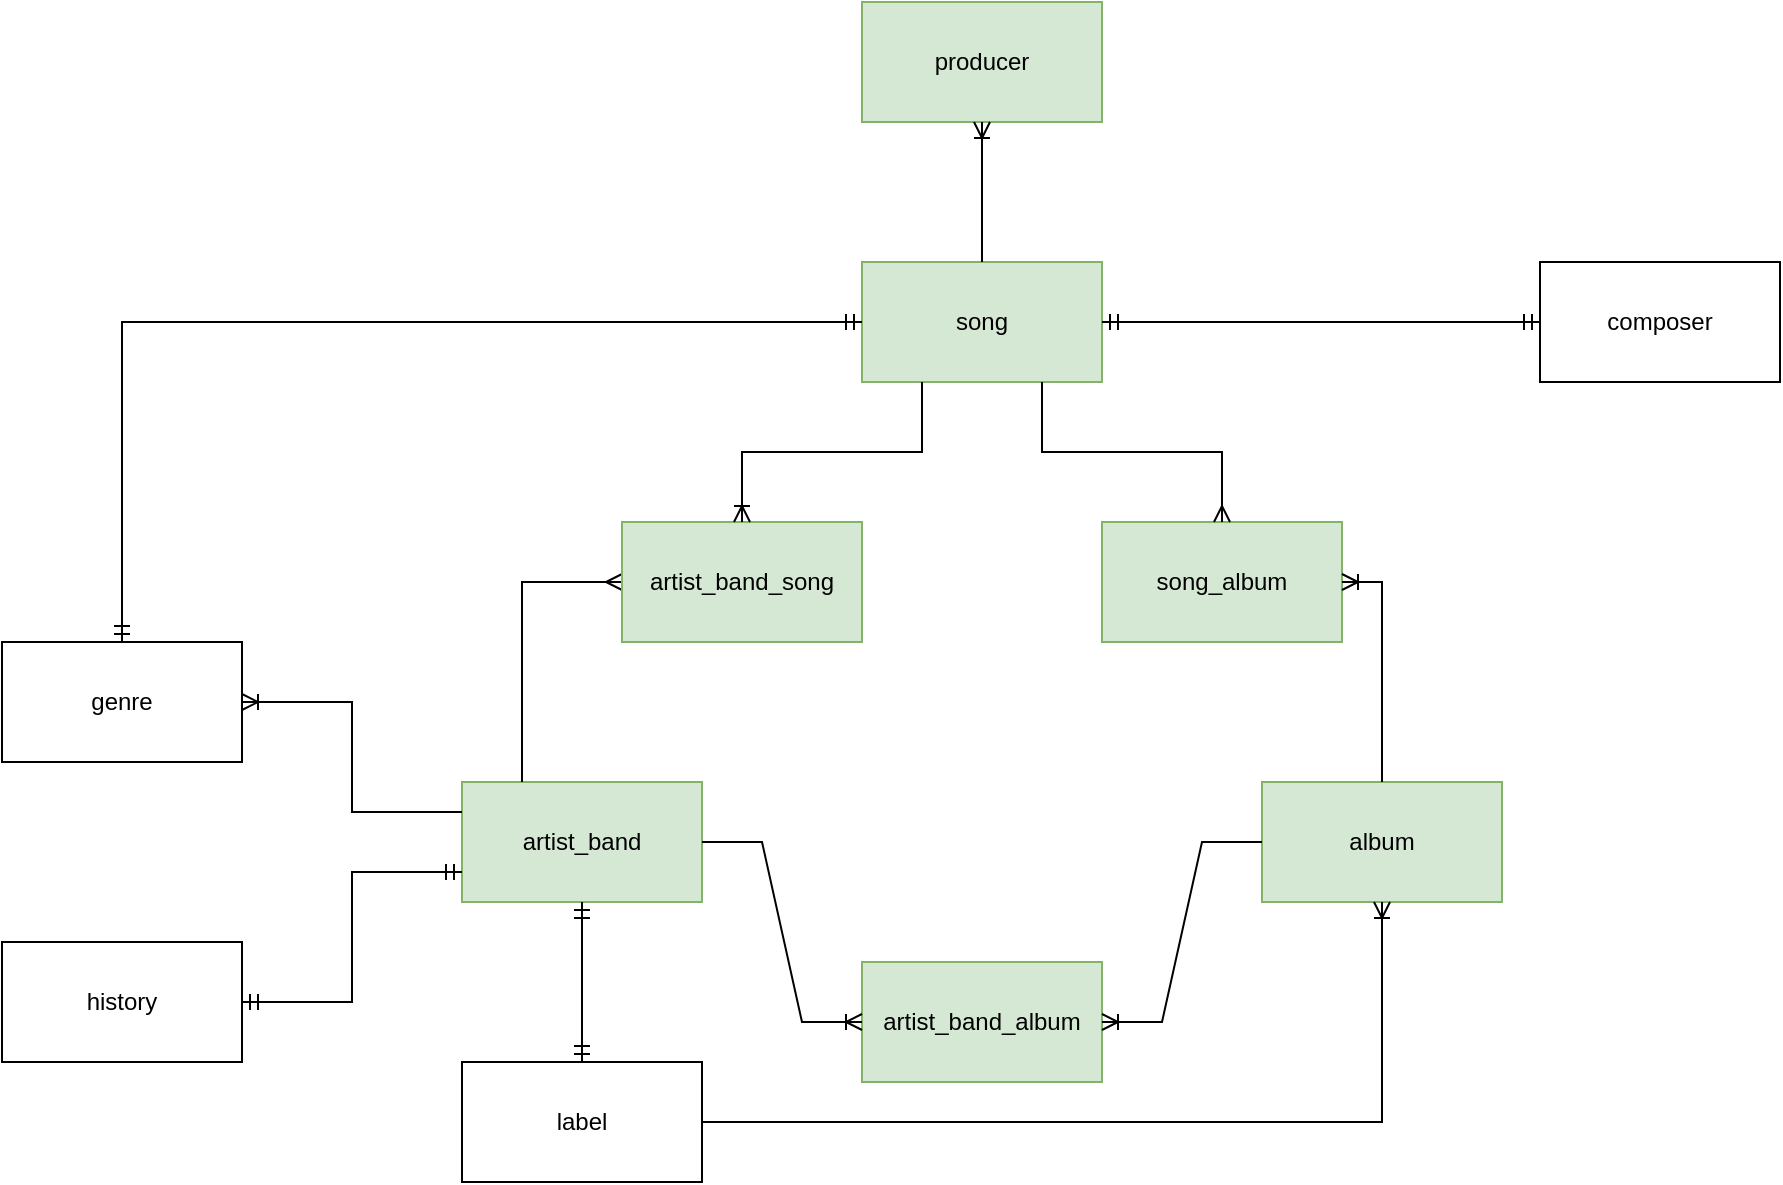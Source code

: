 <mxfile version="22.1.16" type="github">
  <diagram name="Page-1" id="CrpqMkDRIZQeaA1OXc3l">
    <mxGraphModel dx="1127" dy="1476" grid="1" gridSize="10" guides="1" tooltips="1" connect="1" arrows="1" fold="1" page="1" pageScale="1" pageWidth="1169" pageHeight="827" math="0" shadow="0">
      <root>
        <mxCell id="0" />
        <mxCell id="1" parent="0" />
        <mxCell id="_aldfiEPJMTdTDlrZeso-5" value="artist_band" style="rounded=0;whiteSpace=wrap;html=1;fillColor=#d5e8d4;strokeColor=#82b366;" vertex="1" parent="1">
          <mxGeometry x="630" y="60" width="120" height="60" as="geometry" />
        </mxCell>
        <mxCell id="_aldfiEPJMTdTDlrZeso-6" value="artist_band_album" style="rounded=0;whiteSpace=wrap;html=1;fillColor=#d5e8d4;strokeColor=#82b366;" vertex="1" parent="1">
          <mxGeometry x="830" y="150" width="120" height="60" as="geometry" />
        </mxCell>
        <mxCell id="_aldfiEPJMTdTDlrZeso-7" value="producer" style="rounded=0;whiteSpace=wrap;html=1;fillColor=#d5e8d4;strokeColor=#82b366;" vertex="1" parent="1">
          <mxGeometry x="830" y="-330" width="120" height="60" as="geometry" />
        </mxCell>
        <mxCell id="_aldfiEPJMTdTDlrZeso-8" value="song" style="rounded=0;whiteSpace=wrap;html=1;fillColor=#d5e8d4;strokeColor=#82b366;" vertex="1" parent="1">
          <mxGeometry x="830" y="-200" width="120" height="60" as="geometry" />
        </mxCell>
        <mxCell id="_aldfiEPJMTdTDlrZeso-9" value="genre" style="rounded=0;whiteSpace=wrap;html=1;" vertex="1" parent="1">
          <mxGeometry x="400" y="-10" width="120" height="60" as="geometry" />
        </mxCell>
        <mxCell id="_aldfiEPJMTdTDlrZeso-10" value="label" style="rounded=0;whiteSpace=wrap;html=1;" vertex="1" parent="1">
          <mxGeometry x="630" y="200" width="120" height="60" as="geometry" />
        </mxCell>
        <mxCell id="_aldfiEPJMTdTDlrZeso-11" value="composer" style="rounded=0;whiteSpace=wrap;html=1;" vertex="1" parent="1">
          <mxGeometry x="1169" y="-200" width="120" height="60" as="geometry" />
        </mxCell>
        <mxCell id="_aldfiEPJMTdTDlrZeso-12" value="history" style="rounded=0;whiteSpace=wrap;html=1;" vertex="1" parent="1">
          <mxGeometry x="400" y="140" width="120" height="60" as="geometry" />
        </mxCell>
        <mxCell id="_aldfiEPJMTdTDlrZeso-13" value="" style="edgeStyle=entityRelationEdgeStyle;fontSize=12;html=1;endArrow=ERoneToMany;rounded=0;exitX=1;exitY=0.5;exitDx=0;exitDy=0;entryX=0;entryY=0.5;entryDx=0;entryDy=0;" edge="1" parent="1" source="_aldfiEPJMTdTDlrZeso-5" target="_aldfiEPJMTdTDlrZeso-6">
          <mxGeometry width="100" height="100" relative="1" as="geometry">
            <mxPoint x="780" y="320" as="sourcePoint" />
            <mxPoint x="880" y="220" as="targetPoint" />
          </mxGeometry>
        </mxCell>
        <mxCell id="_aldfiEPJMTdTDlrZeso-14" value="album" style="rounded=0;whiteSpace=wrap;html=1;fillColor=#d5e8d4;strokeColor=#82b366;" vertex="1" parent="1">
          <mxGeometry x="1030" y="60" width="120" height="60" as="geometry" />
        </mxCell>
        <mxCell id="_aldfiEPJMTdTDlrZeso-15" value="" style="edgeStyle=entityRelationEdgeStyle;fontSize=12;html=1;endArrow=ERoneToMany;rounded=0;exitX=0;exitY=0.5;exitDx=0;exitDy=0;entryX=1;entryY=0.5;entryDx=0;entryDy=0;" edge="1" parent="1" source="_aldfiEPJMTdTDlrZeso-14" target="_aldfiEPJMTdTDlrZeso-6">
          <mxGeometry width="100" height="100" relative="1" as="geometry">
            <mxPoint x="780" y="320" as="sourcePoint" />
            <mxPoint x="880" y="220" as="targetPoint" />
          </mxGeometry>
        </mxCell>
        <mxCell id="_aldfiEPJMTdTDlrZeso-16" value="" style="edgeStyle=orthogonalEdgeStyle;fontSize=12;html=1;endArrow=ERmany;rounded=0;exitX=0.25;exitY=0;exitDx=0;exitDy=0;entryX=0;entryY=0.5;entryDx=0;entryDy=0;" edge="1" parent="1" source="_aldfiEPJMTdTDlrZeso-5" target="_aldfiEPJMTdTDlrZeso-17">
          <mxGeometry width="100" height="100" relative="1" as="geometry">
            <mxPoint x="780" y="160" as="sourcePoint" />
            <mxPoint x="880" y="60" as="targetPoint" />
          </mxGeometry>
        </mxCell>
        <mxCell id="_aldfiEPJMTdTDlrZeso-17" value="artist_band_song" style="rounded=0;whiteSpace=wrap;html=1;fillColor=#d5e8d4;strokeColor=#82b366;" vertex="1" parent="1">
          <mxGeometry x="710" y="-70" width="120" height="60" as="geometry" />
        </mxCell>
        <mxCell id="_aldfiEPJMTdTDlrZeso-18" value="song_album" style="rounded=0;whiteSpace=wrap;html=1;fillColor=#d5e8d4;strokeColor=#82b366;" vertex="1" parent="1">
          <mxGeometry x="950" y="-70" width="120" height="60" as="geometry" />
        </mxCell>
        <mxCell id="_aldfiEPJMTdTDlrZeso-19" value="" style="edgeStyle=orthogonalEdgeStyle;fontSize=12;html=1;endArrow=ERoneToMany;rounded=0;exitX=0.25;exitY=1;exitDx=0;exitDy=0;entryX=0.5;entryY=0;entryDx=0;entryDy=0;" edge="1" parent="1" source="_aldfiEPJMTdTDlrZeso-8" target="_aldfiEPJMTdTDlrZeso-17">
          <mxGeometry width="100" height="100" relative="1" as="geometry">
            <mxPoint x="780" y="70" as="sourcePoint" />
            <mxPoint x="880" y="-30" as="targetPoint" />
          </mxGeometry>
        </mxCell>
        <mxCell id="_aldfiEPJMTdTDlrZeso-20" value="" style="edgeStyle=orthogonalEdgeStyle;fontSize=12;html=1;endArrow=ERmany;rounded=0;entryX=0.5;entryY=0;entryDx=0;entryDy=0;exitX=0.75;exitY=1;exitDx=0;exitDy=0;" edge="1" parent="1" source="_aldfiEPJMTdTDlrZeso-8" target="_aldfiEPJMTdTDlrZeso-18">
          <mxGeometry width="100" height="100" relative="1" as="geometry">
            <mxPoint x="780" y="70" as="sourcePoint" />
            <mxPoint x="880" y="-30" as="targetPoint" />
          </mxGeometry>
        </mxCell>
        <mxCell id="_aldfiEPJMTdTDlrZeso-21" value="" style="edgeStyle=orthogonalEdgeStyle;fontSize=12;html=1;endArrow=ERoneToMany;rounded=0;entryX=1;entryY=0.5;entryDx=0;entryDy=0;exitX=0.5;exitY=0;exitDx=0;exitDy=0;" edge="1" parent="1" source="_aldfiEPJMTdTDlrZeso-14" target="_aldfiEPJMTdTDlrZeso-18">
          <mxGeometry width="100" height="100" relative="1" as="geometry">
            <mxPoint x="780" y="70" as="sourcePoint" />
            <mxPoint x="880" y="-30" as="targetPoint" />
          </mxGeometry>
        </mxCell>
        <mxCell id="_aldfiEPJMTdTDlrZeso-22" value="" style="edgeStyle=orthogonalEdgeStyle;fontSize=12;html=1;endArrow=ERoneToMany;rounded=0;exitX=0;exitY=0.25;exitDx=0;exitDy=0;entryX=1;entryY=0.5;entryDx=0;entryDy=0;" edge="1" parent="1" source="_aldfiEPJMTdTDlrZeso-5" target="_aldfiEPJMTdTDlrZeso-9">
          <mxGeometry width="100" height="100" relative="1" as="geometry">
            <mxPoint x="780" y="160" as="sourcePoint" />
            <mxPoint x="880" y="60" as="targetPoint" />
          </mxGeometry>
        </mxCell>
        <mxCell id="_aldfiEPJMTdTDlrZeso-23" value="" style="edgeStyle=orthogonalEdgeStyle;fontSize=12;html=1;endArrow=ERoneToMany;rounded=0;exitX=0.5;exitY=0;exitDx=0;exitDy=0;entryX=0.5;entryY=1;entryDx=0;entryDy=0;" edge="1" parent="1" source="_aldfiEPJMTdTDlrZeso-8" target="_aldfiEPJMTdTDlrZeso-7">
          <mxGeometry width="100" height="100" relative="1" as="geometry">
            <mxPoint x="780" y="-90" as="sourcePoint" />
            <mxPoint x="880" y="-190" as="targetPoint" />
          </mxGeometry>
        </mxCell>
        <mxCell id="_aldfiEPJMTdTDlrZeso-24" value="" style="edgeStyle=orthogonalEdgeStyle;fontSize=12;html=1;endArrow=ERmandOne;startArrow=ERmandOne;rounded=0;exitX=0.5;exitY=0;exitDx=0;exitDy=0;entryX=0.5;entryY=1;entryDx=0;entryDy=0;" edge="1" parent="1" source="_aldfiEPJMTdTDlrZeso-10" target="_aldfiEPJMTdTDlrZeso-5">
          <mxGeometry width="100" height="100" relative="1" as="geometry">
            <mxPoint x="780" y="160" as="sourcePoint" />
            <mxPoint x="880" y="60" as="targetPoint" />
          </mxGeometry>
        </mxCell>
        <mxCell id="_aldfiEPJMTdTDlrZeso-26" value="" style="edgeStyle=orthogonalEdgeStyle;fontSize=12;html=1;endArrow=ERmandOne;startArrow=ERmandOne;rounded=0;entryX=0;entryY=0.75;entryDx=0;entryDy=0;" edge="1" parent="1" source="_aldfiEPJMTdTDlrZeso-12" target="_aldfiEPJMTdTDlrZeso-5">
          <mxGeometry width="100" height="100" relative="1" as="geometry">
            <mxPoint x="780" y="70" as="sourcePoint" />
            <mxPoint x="880" y="-30" as="targetPoint" />
          </mxGeometry>
        </mxCell>
        <mxCell id="_aldfiEPJMTdTDlrZeso-27" value="" style="edgeStyle=entityRelationEdgeStyle;fontSize=12;html=1;endArrow=ERmandOne;startArrow=ERmandOne;rounded=0;entryX=0;entryY=0.5;entryDx=0;entryDy=0;exitX=1;exitY=0.5;exitDx=0;exitDy=0;" edge="1" parent="1" source="_aldfiEPJMTdTDlrZeso-8" target="_aldfiEPJMTdTDlrZeso-11">
          <mxGeometry width="100" height="100" relative="1" as="geometry">
            <mxPoint x="780" y="-10" as="sourcePoint" />
            <mxPoint x="880" y="-110" as="targetPoint" />
          </mxGeometry>
        </mxCell>
        <mxCell id="_aldfiEPJMTdTDlrZeso-29" value="" style="edgeStyle=orthogonalEdgeStyle;fontSize=12;html=1;endArrow=ERmandOne;startArrow=ERmandOne;rounded=0;exitX=0.5;exitY=0;exitDx=0;exitDy=0;entryX=0;entryY=0.5;entryDx=0;entryDy=0;" edge="1" parent="1" source="_aldfiEPJMTdTDlrZeso-9" target="_aldfiEPJMTdTDlrZeso-8">
          <mxGeometry width="100" height="100" relative="1" as="geometry">
            <mxPoint x="780" y="-10" as="sourcePoint" />
            <mxPoint x="880" y="-110" as="targetPoint" />
          </mxGeometry>
        </mxCell>
        <mxCell id="_aldfiEPJMTdTDlrZeso-30" value="" style="edgeStyle=orthogonalEdgeStyle;fontSize=12;html=1;endArrow=ERoneToMany;rounded=0;exitX=1;exitY=0.5;exitDx=0;exitDy=0;entryX=0.5;entryY=1;entryDx=0;entryDy=0;" edge="1" parent="1" source="_aldfiEPJMTdTDlrZeso-10" target="_aldfiEPJMTdTDlrZeso-14">
          <mxGeometry width="100" height="100" relative="1" as="geometry">
            <mxPoint x="780" y="-10" as="sourcePoint" />
            <mxPoint x="880" y="-110" as="targetPoint" />
          </mxGeometry>
        </mxCell>
      </root>
    </mxGraphModel>
  </diagram>
</mxfile>
